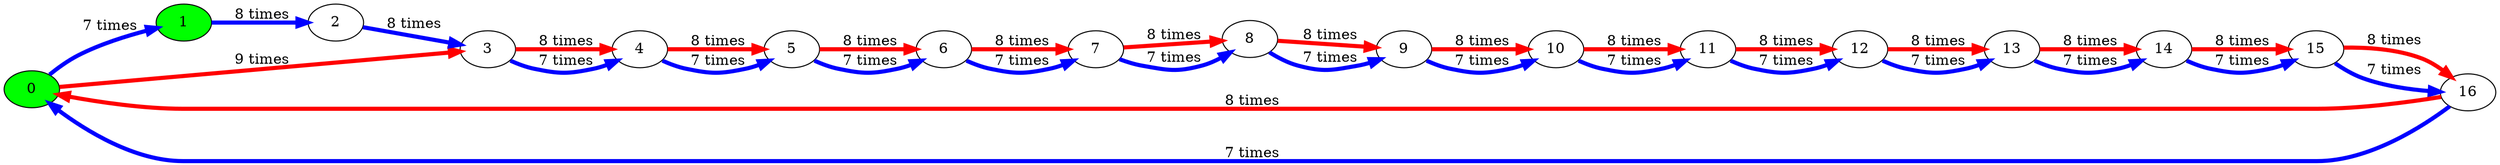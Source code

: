 digraph{
rankdir=LR
0 [fillcolor = green; style=filled]
1 [fillcolor = green; style=filled]
2
3
4
5
6
7
8
9
10
11
12
13
14
15
16
0->1 [color = blue; penwidth=4 label=" 7 times"]
0->3 [color = red; penwidth=4; label=" 9 times"]
1->2 [color = blue; penwidth=4 label=" 8 times"]
2->3 [color = blue; penwidth=4 label=" 8 times"]
3->4 [color = red; penwidth=4; label=" 8 times"]
3->4 [color = blue; penwidth=4 label=" 7 times"]
4->5 [color = red; penwidth=4; label=" 8 times"]
4->5 [color = blue; penwidth=4 label=" 7 times"]
5->6 [color = red; penwidth=4; label=" 8 times"]
5->6 [color = blue; penwidth=4 label=" 7 times"]
6->7 [color = red; penwidth=4; label=" 8 times"]
6->7 [color = blue; penwidth=4 label=" 7 times"]
7->8 [color = red; penwidth=4; label=" 8 times"]
7->8 [color = blue; penwidth=4 label=" 7 times"]
8->9 [color = red; penwidth=4; label=" 8 times"]
8->9 [color = blue; penwidth=4 label=" 7 times"]
9->10 [color = red; penwidth=4; label=" 8 times"]
9->10 [color = blue; penwidth=4 label=" 7 times"]
10->11 [color = red; penwidth=4; label=" 8 times"]
10->11 [color = blue; penwidth=4 label=" 7 times"]
11->12 [color = red; penwidth=4; label=" 8 times"]
11->12 [color = blue; penwidth=4 label=" 7 times"]
12->13 [color = red; penwidth=4; label=" 8 times"]
12->13 [color = blue; penwidth=4 label=" 7 times"]
13->14 [color = red; penwidth=4; label=" 8 times"]
13->14 [color = blue; penwidth=4 label=" 7 times"]
14->15 [color = red; penwidth=4; label=" 8 times"]
14->15 [color = blue; penwidth=4 label=" 7 times"]
15->16 [color = red; penwidth=4; label=" 8 times"]
15->16 [color = blue; penwidth=4 label=" 7 times"]
16->0 [color = red; penwidth=4; label=" 8 times"]
16->0 [color = blue; penwidth=4 label=" 7 times"]
}
